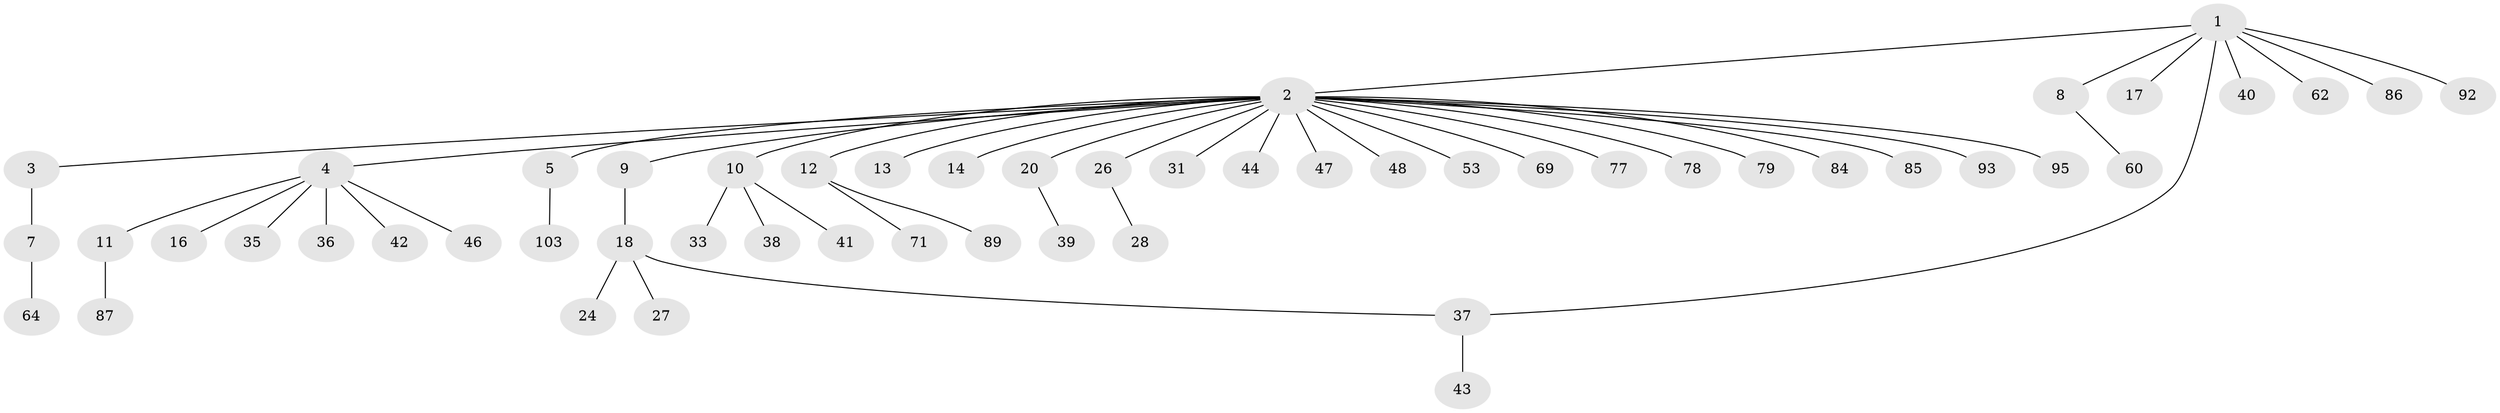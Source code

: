// original degree distribution, {8: 0.027522935779816515, 24: 0.009174311926605505, 7: 0.009174311926605505, 9: 0.009174311926605505, 2: 0.2018348623853211, 3: 0.03669724770642202, 1: 0.6422018348623854, 4: 0.05504587155963303, 6: 0.009174311926605505}
// Generated by graph-tools (version 1.1) at 2025/14/03/09/25 04:14:35]
// undirected, 54 vertices, 54 edges
graph export_dot {
graph [start="1"]
  node [color=gray90,style=filled];
  1;
  2;
  3 [super="+34+58+106+59+68"];
  4 [super="+22+74+45+29+6"];
  5;
  7;
  8 [super="+15"];
  9;
  10 [super="+23+90+56+55+54"];
  11;
  12;
  13;
  14 [super="+91+32+19"];
  16;
  17 [super="+51"];
  18 [super="+70+102+49+25+21"];
  20;
  24;
  26;
  27 [super="+63"];
  28 [super="+97+100+75"];
  31 [super="+105"];
  33 [super="+66"];
  35;
  36;
  37 [super="+83+76+99"];
  38;
  39;
  40;
  41;
  42;
  43 [super="+65"];
  44 [super="+82"];
  46 [super="+61"];
  47;
  48 [super="+98"];
  53;
  60;
  62 [super="+108"];
  64;
  69;
  71;
  77 [super="+88"];
  78;
  79;
  84;
  85;
  86;
  87;
  89;
  92;
  93;
  95 [super="+101"];
  103;
  1 -- 2;
  1 -- 8;
  1 -- 17;
  1 -- 37;
  1 -- 40;
  1 -- 62;
  1 -- 86;
  1 -- 92;
  2 -- 3;
  2 -- 4;
  2 -- 5;
  2 -- 9;
  2 -- 10;
  2 -- 12;
  2 -- 13;
  2 -- 14;
  2 -- 20;
  2 -- 26;
  2 -- 31;
  2 -- 44;
  2 -- 47;
  2 -- 48;
  2 -- 53;
  2 -- 69;
  2 -- 77;
  2 -- 78;
  2 -- 79;
  2 -- 84;
  2 -- 85;
  2 -- 93;
  2 -- 95;
  3 -- 7 [weight=2];
  4 -- 11;
  4 -- 16;
  4 -- 46;
  4 -- 35;
  4 -- 36;
  4 -- 42;
  5 -- 103;
  7 -- 64;
  8 -- 60;
  9 -- 18;
  10 -- 33;
  10 -- 41;
  10 -- 38;
  11 -- 87;
  12 -- 71;
  12 -- 89;
  18 -- 24;
  18 -- 37;
  18 -- 27;
  20 -- 39;
  26 -- 28;
  37 -- 43;
}
